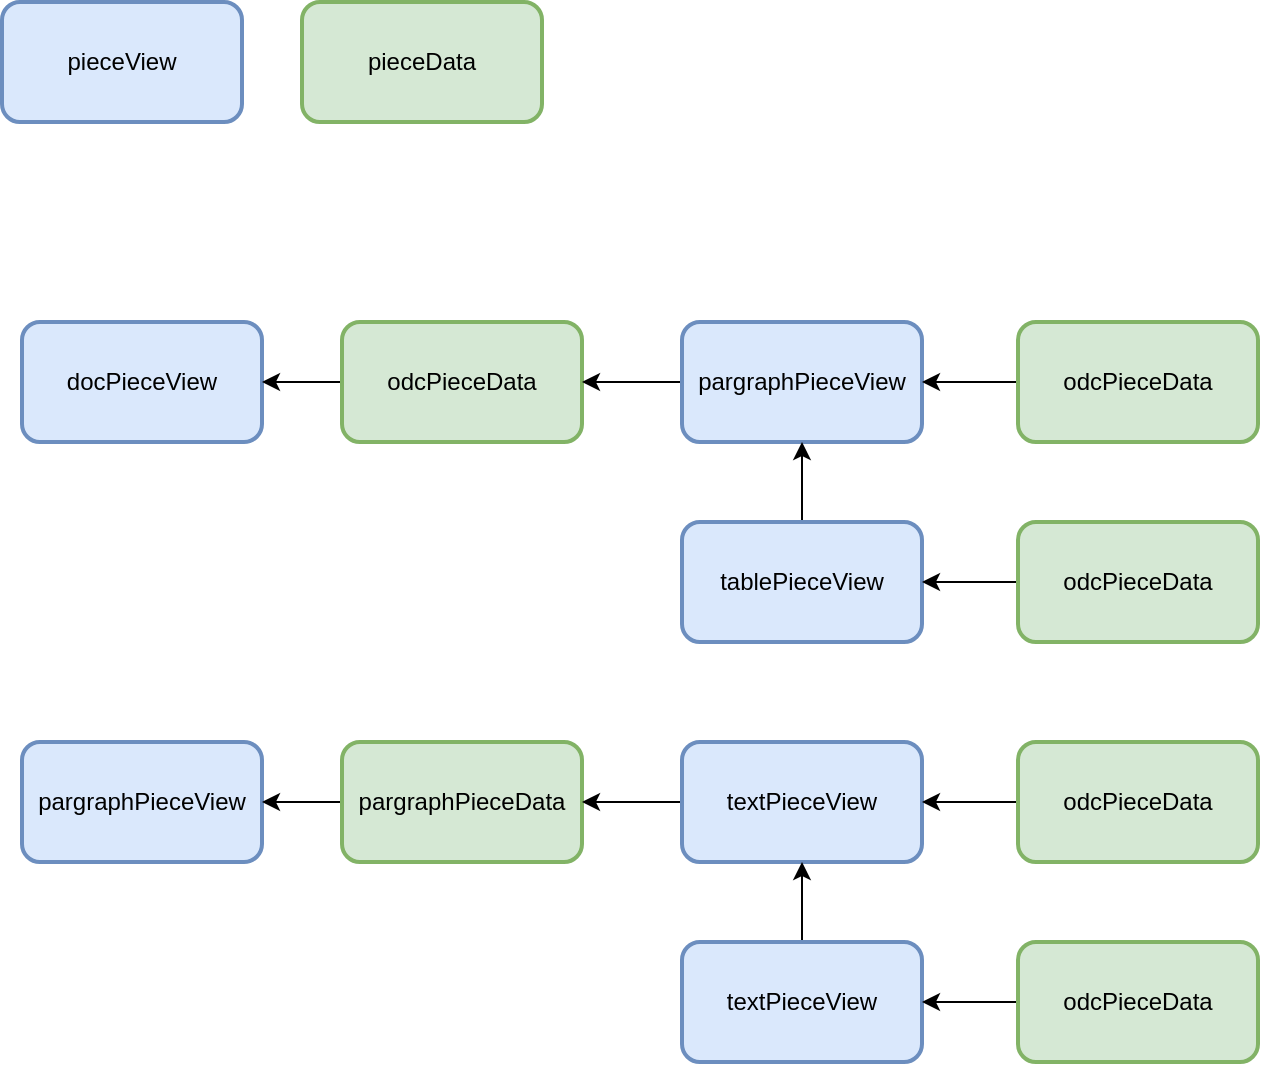 <mxfile>
    <diagram id="fbXoPUD1NS1F2B-0FWZg" name="Page-1">
        <mxGraphModel dx="600" dy="375" grid="1" gridSize="10" guides="1" tooltips="1" connect="1" arrows="1" fold="1" page="1" pageScale="1" pageWidth="850" pageHeight="1100" math="0" shadow="0">
            <root>
                <mxCell id="0"/>
                <mxCell id="1" parent="0"/>
                <mxCell id="2" value="pieceView" style="rounded=1;whiteSpace=wrap;html=1;strokeWidth=2;fillColor=#dae8fc;strokeColor=#6c8ebf;" parent="1" vertex="1">
                    <mxGeometry x="80" y="170" width="120" height="60" as="geometry"/>
                </mxCell>
                <mxCell id="3" value="pieceData" style="rounded=1;whiteSpace=wrap;html=1;strokeWidth=2;fillColor=#d5e8d4;strokeColor=#82b366;" parent="1" vertex="1">
                    <mxGeometry x="230" y="170" width="120" height="60" as="geometry"/>
                </mxCell>
                <mxCell id="4" value="docPieceView" style="rounded=1;whiteSpace=wrap;html=1;strokeWidth=2;fillColor=#dae8fc;strokeColor=#6c8ebf;" parent="1" vertex="1">
                    <mxGeometry x="90" y="330" width="120" height="60" as="geometry"/>
                </mxCell>
                <mxCell id="17" style="edgeStyle=none;html=1;exitX=0;exitY=0.5;exitDx=0;exitDy=0;entryX=1;entryY=0.5;entryDx=0;entryDy=0;" parent="1" source="5" target="4" edge="1">
                    <mxGeometry relative="1" as="geometry"/>
                </mxCell>
                <mxCell id="5" value="odcPieceData" style="rounded=1;whiteSpace=wrap;html=1;strokeWidth=2;fillColor=#d5e8d4;strokeColor=#82b366;" parent="1" vertex="1">
                    <mxGeometry x="250" y="330" width="120" height="60" as="geometry"/>
                </mxCell>
                <mxCell id="14" style="edgeStyle=none;html=1;exitX=0;exitY=0.5;exitDx=0;exitDy=0;entryX=1;entryY=0.5;entryDx=0;entryDy=0;" parent="1" source="6" target="5" edge="1">
                    <mxGeometry relative="1" as="geometry"/>
                </mxCell>
                <mxCell id="6" value="pargraphPieceView" style="rounded=1;whiteSpace=wrap;html=1;strokeWidth=2;fillColor=#dae8fc;strokeColor=#6c8ebf;" parent="1" vertex="1">
                    <mxGeometry x="420" y="330" width="120" height="60" as="geometry"/>
                </mxCell>
                <mxCell id="13" style="edgeStyle=none;html=1;exitX=0.5;exitY=0;exitDx=0;exitDy=0;entryX=0.5;entryY=1;entryDx=0;entryDy=0;" parent="1" source="7" target="6" edge="1">
                    <mxGeometry relative="1" as="geometry"/>
                </mxCell>
                <mxCell id="7" value="tablePieceView" style="rounded=1;whiteSpace=wrap;html=1;strokeWidth=2;fillColor=#dae8fc;strokeColor=#6c8ebf;" parent="1" vertex="1">
                    <mxGeometry x="420" y="430" width="120" height="60" as="geometry"/>
                </mxCell>
                <mxCell id="15" style="edgeStyle=none;html=1;exitX=0;exitY=0.5;exitDx=0;exitDy=0;entryX=1;entryY=0.5;entryDx=0;entryDy=0;" parent="1" source="9" target="6" edge="1">
                    <mxGeometry relative="1" as="geometry"/>
                </mxCell>
                <mxCell id="9" value="odcPieceData" style="rounded=1;whiteSpace=wrap;html=1;strokeWidth=2;fillColor=#d5e8d4;strokeColor=#82b366;" parent="1" vertex="1">
                    <mxGeometry x="588" y="330" width="120" height="60" as="geometry"/>
                </mxCell>
                <mxCell id="16" style="edgeStyle=none;html=1;exitX=0;exitY=0.5;exitDx=0;exitDy=0;entryX=1;entryY=0.5;entryDx=0;entryDy=0;" parent="1" source="10" target="7" edge="1">
                    <mxGeometry relative="1" as="geometry"/>
                </mxCell>
                <mxCell id="10" value="odcPieceData" style="rounded=1;whiteSpace=wrap;html=1;strokeWidth=2;fillColor=#d5e8d4;strokeColor=#82b366;" parent="1" vertex="1">
                    <mxGeometry x="588" y="430" width="120" height="60" as="geometry"/>
                </mxCell>
                <mxCell id="18" value="pargraphPieceView" style="rounded=1;whiteSpace=wrap;html=1;strokeWidth=2;fillColor=#dae8fc;strokeColor=#6c8ebf;" vertex="1" parent="1">
                    <mxGeometry x="90" y="540" width="120" height="60" as="geometry"/>
                </mxCell>
                <mxCell id="19" style="edgeStyle=none;html=1;exitX=0;exitY=0.5;exitDx=0;exitDy=0;entryX=1;entryY=0.5;entryDx=0;entryDy=0;" edge="1" parent="1" source="20" target="18">
                    <mxGeometry relative="1" as="geometry"/>
                </mxCell>
                <mxCell id="20" value="pargraphPieceData" style="rounded=1;whiteSpace=wrap;html=1;strokeWidth=2;fillColor=#d5e8d4;strokeColor=#82b366;" vertex="1" parent="1">
                    <mxGeometry x="250" y="540" width="120" height="60" as="geometry"/>
                </mxCell>
                <mxCell id="21" style="edgeStyle=none;html=1;exitX=0;exitY=0.5;exitDx=0;exitDy=0;entryX=1;entryY=0.5;entryDx=0;entryDy=0;" edge="1" parent="1" source="22" target="20">
                    <mxGeometry relative="1" as="geometry"/>
                </mxCell>
                <mxCell id="22" value="textPieceView" style="rounded=1;whiteSpace=wrap;html=1;strokeWidth=2;fillColor=#dae8fc;strokeColor=#6c8ebf;" vertex="1" parent="1">
                    <mxGeometry x="420" y="540" width="120" height="60" as="geometry"/>
                </mxCell>
                <mxCell id="23" style="edgeStyle=none;html=1;exitX=0.5;exitY=0;exitDx=0;exitDy=0;entryX=0.5;entryY=1;entryDx=0;entryDy=0;" edge="1" parent="1" source="24" target="22">
                    <mxGeometry relative="1" as="geometry"/>
                </mxCell>
                <mxCell id="24" value="textPieceView" style="rounded=1;whiteSpace=wrap;html=1;strokeWidth=2;fillColor=#dae8fc;strokeColor=#6c8ebf;" vertex="1" parent="1">
                    <mxGeometry x="420" y="640" width="120" height="60" as="geometry"/>
                </mxCell>
                <mxCell id="25" style="edgeStyle=none;html=1;exitX=0;exitY=0.5;exitDx=0;exitDy=0;entryX=1;entryY=0.5;entryDx=0;entryDy=0;" edge="1" parent="1" source="26" target="22">
                    <mxGeometry relative="1" as="geometry"/>
                </mxCell>
                <mxCell id="26" value="odcPieceData" style="rounded=1;whiteSpace=wrap;html=1;strokeWidth=2;fillColor=#d5e8d4;strokeColor=#82b366;" vertex="1" parent="1">
                    <mxGeometry x="588" y="540" width="120" height="60" as="geometry"/>
                </mxCell>
                <mxCell id="27" style="edgeStyle=none;html=1;exitX=0;exitY=0.5;exitDx=0;exitDy=0;entryX=1;entryY=0.5;entryDx=0;entryDy=0;" edge="1" parent="1" source="28" target="24">
                    <mxGeometry relative="1" as="geometry"/>
                </mxCell>
                <mxCell id="28" value="odcPieceData" style="rounded=1;whiteSpace=wrap;html=1;strokeWidth=2;fillColor=#d5e8d4;strokeColor=#82b366;" vertex="1" parent="1">
                    <mxGeometry x="588" y="640" width="120" height="60" as="geometry"/>
                </mxCell>
            </root>
        </mxGraphModel>
    </diagram>
</mxfile>
